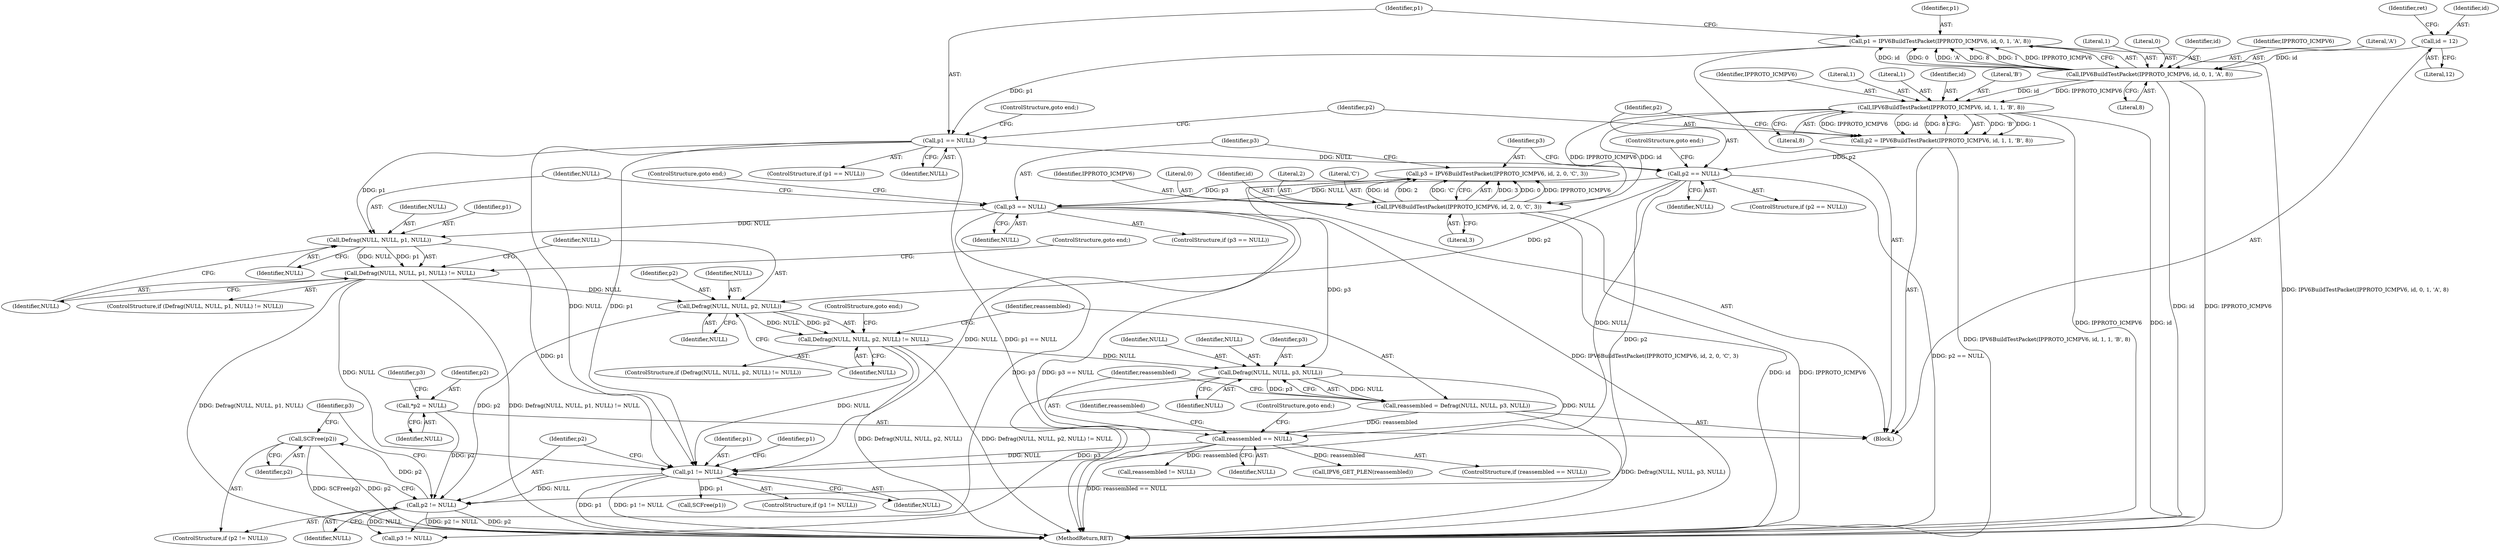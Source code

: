 digraph "0_suricata_4a04f814b15762eb446a5ead4d69d021512df6f8_15@pointer" {
"1000284" [label="(Call,SCFree(p2))"];
"1000281" [label="(Call,p2 != NULL)"];
"1000185" [label="(Call,Defrag(NULL, NULL, p2, NULL))"];
"1000175" [label="(Call,Defrag(NULL, NULL, p1, NULL) != NULL)"];
"1000176" [label="(Call,Defrag(NULL, NULL, p1, NULL))"];
"1000170" [label="(Call,p3 == NULL)"];
"1000160" [label="(Call,p3 = IPV6BuildTestPacket(IPPROTO_ICMPV6, id, 2, 0, 'C', 3))"];
"1000162" [label="(Call,IPV6BuildTestPacket(IPPROTO_ICMPV6, id, 2, 0, 'C', 3))"];
"1000148" [label="(Call,IPV6BuildTestPacket(IPPROTO_ICMPV6, id, 1, 1, 'B', 8))"];
"1000134" [label="(Call,IPV6BuildTestPacket(IPPROTO_ICMPV6, id, 0, 1, 'A', 8))"];
"1000123" [label="(Call,id = 12)"];
"1000156" [label="(Call,p2 == NULL)"];
"1000146" [label="(Call,p2 = IPV6BuildTestPacket(IPPROTO_ICMPV6, id, 1, 1, 'B', 8))"];
"1000142" [label="(Call,p1 == NULL)"];
"1000132" [label="(Call,p1 = IPV6BuildTestPacket(IPPROTO_ICMPV6, id, 0, 1, 'A', 8))"];
"1000111" [label="(Call,*p2 = NULL)"];
"1000275" [label="(Call,p1 != NULL)"];
"1000184" [label="(Call,Defrag(NULL, NULL, p2, NULL) != NULL)"];
"1000200" [label="(Call,reassembled == NULL)"];
"1000192" [label="(Call,reassembled = Defrag(NULL, NULL, p3, NULL))"];
"1000194" [label="(Call,Defrag(NULL, NULL, p3, NULL))"];
"1000146" [label="(Call,p2 = IPV6BuildTestPacket(IPPROTO_ICMPV6, id, 1, 1, 'B', 8))"];
"1000145" [label="(ControlStructure,goto end;)"];
"1000193" [label="(Identifier,reassembled)"];
"1000186" [label="(Identifier,NULL)"];
"1000183" [label="(ControlStructure,if (Defrag(NULL, NULL, p2, NULL) != NULL))"];
"1000285" [label="(Identifier,p2)"];
"1000287" [label="(Call,p3 != NULL)"];
"1000170" [label="(Call,p3 == NULL)"];
"1000150" [label="(Identifier,id)"];
"1000163" [label="(Identifier,IPPROTO_ICMPV6)"];
"1000166" [label="(Literal,0)"];
"1000181" [label="(Identifier,NULL)"];
"1000134" [label="(Call,IPV6BuildTestPacket(IPPROTO_ICMPV6, id, 0, 1, 'A', 8))"];
"1000116" [label="(Identifier,p3)"];
"1000190" [label="(Identifier,NULL)"];
"1000194" [label="(Call,Defrag(NULL, NULL, p3, NULL))"];
"1000159" [label="(ControlStructure,goto end;)"];
"1000281" [label="(Call,p2 != NULL)"];
"1000276" [label="(Identifier,p1)"];
"1000188" [label="(Identifier,p2)"];
"1000158" [label="(Identifier,NULL)"];
"1000112" [label="(Identifier,p2)"];
"1000207" [label="(Identifier,reassembled)"];
"1000179" [label="(Identifier,p1)"];
"1000279" [label="(Identifier,p1)"];
"1000202" [label="(Identifier,NULL)"];
"1000154" [label="(Literal,8)"];
"1000133" [label="(Identifier,p1)"];
"1000139" [label="(Literal,'A')"];
"1000201" [label="(Identifier,reassembled)"];
"1000283" [label="(Identifier,NULL)"];
"1000192" [label="(Call,reassembled = Defrag(NULL, NULL, p3, NULL))"];
"1000277" [label="(Identifier,NULL)"];
"1000278" [label="(Call,SCFree(p1))"];
"1000189" [label="(Identifier,NULL)"];
"1000284" [label="(Call,SCFree(p2))"];
"1000175" [label="(Call,Defrag(NULL, NULL, p1, NULL) != NULL)"];
"1000164" [label="(Identifier,id)"];
"1000206" [label="(Call,IPV6_GET_PLEN(reassembled))"];
"1000168" [label="(Literal,3)"];
"1000147" [label="(Identifier,p2)"];
"1000138" [label="(Literal,1)"];
"1000196" [label="(Identifier,NULL)"];
"1000157" [label="(Identifier,p2)"];
"1000153" [label="(Literal,'B')"];
"1000173" [label="(ControlStructure,goto end;)"];
"1000156" [label="(Call,p2 == NULL)"];
"1000182" [label="(ControlStructure,goto end;)"];
"1000187" [label="(Identifier,NULL)"];
"1000105" [label="(Block,)"];
"1000123" [label="(Call,id = 12)"];
"1000113" [label="(Identifier,NULL)"];
"1000172" [label="(Identifier,NULL)"];
"1000185" [label="(Call,Defrag(NULL, NULL, p2, NULL))"];
"1000165" [label="(Literal,2)"];
"1000140" [label="(Literal,8)"];
"1000161" [label="(Identifier,p3)"];
"1000137" [label="(Literal,0)"];
"1000282" [label="(Identifier,p2)"];
"1000199" [label="(ControlStructure,if (reassembled == NULL))"];
"1000155" [label="(ControlStructure,if (p2 == NULL))"];
"1000144" [label="(Identifier,NULL)"];
"1000162" [label="(Call,IPV6BuildTestPacket(IPPROTO_ICMPV6, id, 2, 0, 'C', 3))"];
"1000124" [label="(Identifier,id)"];
"1000136" [label="(Identifier,id)"];
"1000177" [label="(Identifier,NULL)"];
"1000143" [label="(Identifier,p1)"];
"1000293" [label="(Call,reassembled != NULL)"];
"1000167" [label="(Literal,'C')"];
"1000184" [label="(Call,Defrag(NULL, NULL, p2, NULL) != NULL)"];
"1000111" [label="(Call,*p2 = NULL)"];
"1000195" [label="(Identifier,NULL)"];
"1000174" [label="(ControlStructure,if (Defrag(NULL, NULL, p1, NULL) != NULL))"];
"1000274" [label="(ControlStructure,if (p1 != NULL))"];
"1000171" [label="(Identifier,p3)"];
"1000191" [label="(ControlStructure,goto end;)"];
"1000149" [label="(Identifier,IPPROTO_ICMPV6)"];
"1000151" [label="(Literal,1)"];
"1000280" [label="(ControlStructure,if (p2 != NULL))"];
"1000141" [label="(ControlStructure,if (p1 == NULL))"];
"1000129" [label="(Identifier,ret)"];
"1000160" [label="(Call,p3 = IPV6BuildTestPacket(IPPROTO_ICMPV6, id, 2, 0, 'C', 3))"];
"1000203" [label="(ControlStructure,goto end;)"];
"1000142" [label="(Call,p1 == NULL)"];
"1000197" [label="(Identifier,p3)"];
"1000176" [label="(Call,Defrag(NULL, NULL, p1, NULL))"];
"1000288" [label="(Identifier,p3)"];
"1000275" [label="(Call,p1 != NULL)"];
"1000152" [label="(Literal,1)"];
"1000180" [label="(Identifier,NULL)"];
"1000148" [label="(Call,IPV6BuildTestPacket(IPPROTO_ICMPV6, id, 1, 1, 'B', 8))"];
"1000125" [label="(Literal,12)"];
"1000198" [label="(Identifier,NULL)"];
"1000132" [label="(Call,p1 = IPV6BuildTestPacket(IPPROTO_ICMPV6, id, 0, 1, 'A', 8))"];
"1000135" [label="(Identifier,IPPROTO_ICMPV6)"];
"1000178" [label="(Identifier,NULL)"];
"1000301" [label="(MethodReturn,RET)"];
"1000169" [label="(ControlStructure,if (p3 == NULL))"];
"1000200" [label="(Call,reassembled == NULL)"];
"1000284" -> "1000280"  [label="AST: "];
"1000284" -> "1000285"  [label="CFG: "];
"1000285" -> "1000284"  [label="AST: "];
"1000288" -> "1000284"  [label="CFG: "];
"1000284" -> "1000301"  [label="DDG: p2"];
"1000284" -> "1000301"  [label="DDG: SCFree(p2)"];
"1000281" -> "1000284"  [label="DDG: p2"];
"1000281" -> "1000280"  [label="AST: "];
"1000281" -> "1000283"  [label="CFG: "];
"1000282" -> "1000281"  [label="AST: "];
"1000283" -> "1000281"  [label="AST: "];
"1000285" -> "1000281"  [label="CFG: "];
"1000288" -> "1000281"  [label="CFG: "];
"1000281" -> "1000301"  [label="DDG: p2"];
"1000281" -> "1000301"  [label="DDG: p2 != NULL"];
"1000185" -> "1000281"  [label="DDG: p2"];
"1000156" -> "1000281"  [label="DDG: p2"];
"1000111" -> "1000281"  [label="DDG: p2"];
"1000275" -> "1000281"  [label="DDG: NULL"];
"1000281" -> "1000287"  [label="DDG: NULL"];
"1000185" -> "1000184"  [label="AST: "];
"1000185" -> "1000189"  [label="CFG: "];
"1000186" -> "1000185"  [label="AST: "];
"1000187" -> "1000185"  [label="AST: "];
"1000188" -> "1000185"  [label="AST: "];
"1000189" -> "1000185"  [label="AST: "];
"1000190" -> "1000185"  [label="CFG: "];
"1000185" -> "1000184"  [label="DDG: NULL"];
"1000185" -> "1000184"  [label="DDG: p2"];
"1000175" -> "1000185"  [label="DDG: NULL"];
"1000156" -> "1000185"  [label="DDG: p2"];
"1000175" -> "1000174"  [label="AST: "];
"1000175" -> "1000181"  [label="CFG: "];
"1000176" -> "1000175"  [label="AST: "];
"1000181" -> "1000175"  [label="AST: "];
"1000182" -> "1000175"  [label="CFG: "];
"1000186" -> "1000175"  [label="CFG: "];
"1000175" -> "1000301"  [label="DDG: Defrag(NULL, NULL, p1, NULL)"];
"1000175" -> "1000301"  [label="DDG: Defrag(NULL, NULL, p1, NULL) != NULL"];
"1000176" -> "1000175"  [label="DDG: NULL"];
"1000176" -> "1000175"  [label="DDG: p1"];
"1000175" -> "1000275"  [label="DDG: NULL"];
"1000176" -> "1000180"  [label="CFG: "];
"1000177" -> "1000176"  [label="AST: "];
"1000178" -> "1000176"  [label="AST: "];
"1000179" -> "1000176"  [label="AST: "];
"1000180" -> "1000176"  [label="AST: "];
"1000181" -> "1000176"  [label="CFG: "];
"1000170" -> "1000176"  [label="DDG: NULL"];
"1000142" -> "1000176"  [label="DDG: p1"];
"1000176" -> "1000275"  [label="DDG: p1"];
"1000170" -> "1000169"  [label="AST: "];
"1000170" -> "1000172"  [label="CFG: "];
"1000171" -> "1000170"  [label="AST: "];
"1000172" -> "1000170"  [label="AST: "];
"1000173" -> "1000170"  [label="CFG: "];
"1000177" -> "1000170"  [label="CFG: "];
"1000170" -> "1000301"  [label="DDG: p3 == NULL"];
"1000160" -> "1000170"  [label="DDG: p3"];
"1000156" -> "1000170"  [label="DDG: NULL"];
"1000170" -> "1000194"  [label="DDG: p3"];
"1000170" -> "1000275"  [label="DDG: NULL"];
"1000170" -> "1000287"  [label="DDG: p3"];
"1000160" -> "1000105"  [label="AST: "];
"1000160" -> "1000162"  [label="CFG: "];
"1000161" -> "1000160"  [label="AST: "];
"1000162" -> "1000160"  [label="AST: "];
"1000171" -> "1000160"  [label="CFG: "];
"1000160" -> "1000301"  [label="DDG: IPV6BuildTestPacket(IPPROTO_ICMPV6, id, 2, 0, 'C', 3)"];
"1000162" -> "1000160"  [label="DDG: 3"];
"1000162" -> "1000160"  [label="DDG: 0"];
"1000162" -> "1000160"  [label="DDG: IPPROTO_ICMPV6"];
"1000162" -> "1000160"  [label="DDG: id"];
"1000162" -> "1000160"  [label="DDG: 2"];
"1000162" -> "1000160"  [label="DDG: 'C'"];
"1000162" -> "1000168"  [label="CFG: "];
"1000163" -> "1000162"  [label="AST: "];
"1000164" -> "1000162"  [label="AST: "];
"1000165" -> "1000162"  [label="AST: "];
"1000166" -> "1000162"  [label="AST: "];
"1000167" -> "1000162"  [label="AST: "];
"1000168" -> "1000162"  [label="AST: "];
"1000162" -> "1000301"  [label="DDG: id"];
"1000162" -> "1000301"  [label="DDG: IPPROTO_ICMPV6"];
"1000148" -> "1000162"  [label="DDG: IPPROTO_ICMPV6"];
"1000148" -> "1000162"  [label="DDG: id"];
"1000148" -> "1000146"  [label="AST: "];
"1000148" -> "1000154"  [label="CFG: "];
"1000149" -> "1000148"  [label="AST: "];
"1000150" -> "1000148"  [label="AST: "];
"1000151" -> "1000148"  [label="AST: "];
"1000152" -> "1000148"  [label="AST: "];
"1000153" -> "1000148"  [label="AST: "];
"1000154" -> "1000148"  [label="AST: "];
"1000146" -> "1000148"  [label="CFG: "];
"1000148" -> "1000301"  [label="DDG: IPPROTO_ICMPV6"];
"1000148" -> "1000301"  [label="DDG: id"];
"1000148" -> "1000146"  [label="DDG: 'B'"];
"1000148" -> "1000146"  [label="DDG: 1"];
"1000148" -> "1000146"  [label="DDG: IPPROTO_ICMPV6"];
"1000148" -> "1000146"  [label="DDG: id"];
"1000148" -> "1000146"  [label="DDG: 8"];
"1000134" -> "1000148"  [label="DDG: IPPROTO_ICMPV6"];
"1000134" -> "1000148"  [label="DDG: id"];
"1000134" -> "1000132"  [label="AST: "];
"1000134" -> "1000140"  [label="CFG: "];
"1000135" -> "1000134"  [label="AST: "];
"1000136" -> "1000134"  [label="AST: "];
"1000137" -> "1000134"  [label="AST: "];
"1000138" -> "1000134"  [label="AST: "];
"1000139" -> "1000134"  [label="AST: "];
"1000140" -> "1000134"  [label="AST: "];
"1000132" -> "1000134"  [label="CFG: "];
"1000134" -> "1000301"  [label="DDG: IPPROTO_ICMPV6"];
"1000134" -> "1000301"  [label="DDG: id"];
"1000134" -> "1000132"  [label="DDG: id"];
"1000134" -> "1000132"  [label="DDG: 0"];
"1000134" -> "1000132"  [label="DDG: 'A'"];
"1000134" -> "1000132"  [label="DDG: 8"];
"1000134" -> "1000132"  [label="DDG: 1"];
"1000134" -> "1000132"  [label="DDG: IPPROTO_ICMPV6"];
"1000123" -> "1000134"  [label="DDG: id"];
"1000123" -> "1000105"  [label="AST: "];
"1000123" -> "1000125"  [label="CFG: "];
"1000124" -> "1000123"  [label="AST: "];
"1000125" -> "1000123"  [label="AST: "];
"1000129" -> "1000123"  [label="CFG: "];
"1000156" -> "1000155"  [label="AST: "];
"1000156" -> "1000158"  [label="CFG: "];
"1000157" -> "1000156"  [label="AST: "];
"1000158" -> "1000156"  [label="AST: "];
"1000159" -> "1000156"  [label="CFG: "];
"1000161" -> "1000156"  [label="CFG: "];
"1000156" -> "1000301"  [label="DDG: p2 == NULL"];
"1000146" -> "1000156"  [label="DDG: p2"];
"1000142" -> "1000156"  [label="DDG: NULL"];
"1000156" -> "1000275"  [label="DDG: NULL"];
"1000146" -> "1000105"  [label="AST: "];
"1000147" -> "1000146"  [label="AST: "];
"1000157" -> "1000146"  [label="CFG: "];
"1000146" -> "1000301"  [label="DDG: IPV6BuildTestPacket(IPPROTO_ICMPV6, id, 1, 1, 'B', 8)"];
"1000142" -> "1000141"  [label="AST: "];
"1000142" -> "1000144"  [label="CFG: "];
"1000143" -> "1000142"  [label="AST: "];
"1000144" -> "1000142"  [label="AST: "];
"1000145" -> "1000142"  [label="CFG: "];
"1000147" -> "1000142"  [label="CFG: "];
"1000142" -> "1000301"  [label="DDG: p1 == NULL"];
"1000132" -> "1000142"  [label="DDG: p1"];
"1000142" -> "1000275"  [label="DDG: p1"];
"1000142" -> "1000275"  [label="DDG: NULL"];
"1000132" -> "1000105"  [label="AST: "];
"1000133" -> "1000132"  [label="AST: "];
"1000143" -> "1000132"  [label="CFG: "];
"1000132" -> "1000301"  [label="DDG: IPV6BuildTestPacket(IPPROTO_ICMPV6, id, 0, 1, 'A', 8)"];
"1000111" -> "1000105"  [label="AST: "];
"1000111" -> "1000113"  [label="CFG: "];
"1000112" -> "1000111"  [label="AST: "];
"1000113" -> "1000111"  [label="AST: "];
"1000116" -> "1000111"  [label="CFG: "];
"1000275" -> "1000274"  [label="AST: "];
"1000275" -> "1000277"  [label="CFG: "];
"1000276" -> "1000275"  [label="AST: "];
"1000277" -> "1000275"  [label="AST: "];
"1000279" -> "1000275"  [label="CFG: "];
"1000282" -> "1000275"  [label="CFG: "];
"1000275" -> "1000301"  [label="DDG: p1"];
"1000275" -> "1000301"  [label="DDG: p1 != NULL"];
"1000184" -> "1000275"  [label="DDG: NULL"];
"1000200" -> "1000275"  [label="DDG: NULL"];
"1000275" -> "1000278"  [label="DDG: p1"];
"1000184" -> "1000183"  [label="AST: "];
"1000184" -> "1000190"  [label="CFG: "];
"1000190" -> "1000184"  [label="AST: "];
"1000191" -> "1000184"  [label="CFG: "];
"1000193" -> "1000184"  [label="CFG: "];
"1000184" -> "1000301"  [label="DDG: Defrag(NULL, NULL, p2, NULL)"];
"1000184" -> "1000301"  [label="DDG: Defrag(NULL, NULL, p2, NULL) != NULL"];
"1000184" -> "1000194"  [label="DDG: NULL"];
"1000200" -> "1000199"  [label="AST: "];
"1000200" -> "1000202"  [label="CFG: "];
"1000201" -> "1000200"  [label="AST: "];
"1000202" -> "1000200"  [label="AST: "];
"1000203" -> "1000200"  [label="CFG: "];
"1000207" -> "1000200"  [label="CFG: "];
"1000200" -> "1000301"  [label="DDG: reassembled == NULL"];
"1000192" -> "1000200"  [label="DDG: reassembled"];
"1000194" -> "1000200"  [label="DDG: NULL"];
"1000200" -> "1000206"  [label="DDG: reassembled"];
"1000200" -> "1000293"  [label="DDG: reassembled"];
"1000192" -> "1000105"  [label="AST: "];
"1000192" -> "1000194"  [label="CFG: "];
"1000193" -> "1000192"  [label="AST: "];
"1000194" -> "1000192"  [label="AST: "];
"1000201" -> "1000192"  [label="CFG: "];
"1000192" -> "1000301"  [label="DDG: Defrag(NULL, NULL, p3, NULL)"];
"1000194" -> "1000192"  [label="DDG: NULL"];
"1000194" -> "1000192"  [label="DDG: p3"];
"1000194" -> "1000198"  [label="CFG: "];
"1000195" -> "1000194"  [label="AST: "];
"1000196" -> "1000194"  [label="AST: "];
"1000197" -> "1000194"  [label="AST: "];
"1000198" -> "1000194"  [label="AST: "];
"1000194" -> "1000287"  [label="DDG: p3"];
}
